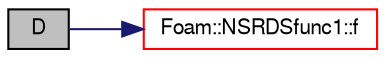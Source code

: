 digraph "D"
{
  bgcolor="transparent";
  edge [fontname="FreeSans",fontsize="10",labelfontname="FreeSans",labelfontsize="10"];
  node [fontname="FreeSans",fontsize="10",shape=record];
  rankdir="LR";
  Node134 [label="D",height=0.2,width=0.4,color="black", fillcolor="grey75", style="filled", fontcolor="black"];
  Node134 -> Node135 [color="midnightblue",fontsize="10",style="solid",fontname="FreeSans"];
  Node135 [label="Foam::NSRDSfunc1::f",height=0.2,width=0.4,color="red",URL="$a30414.html#a44a3c8c9472a1fd8054ed8f5fd36e77a",tooltip="Evaluate the function and return the result. "];
}
